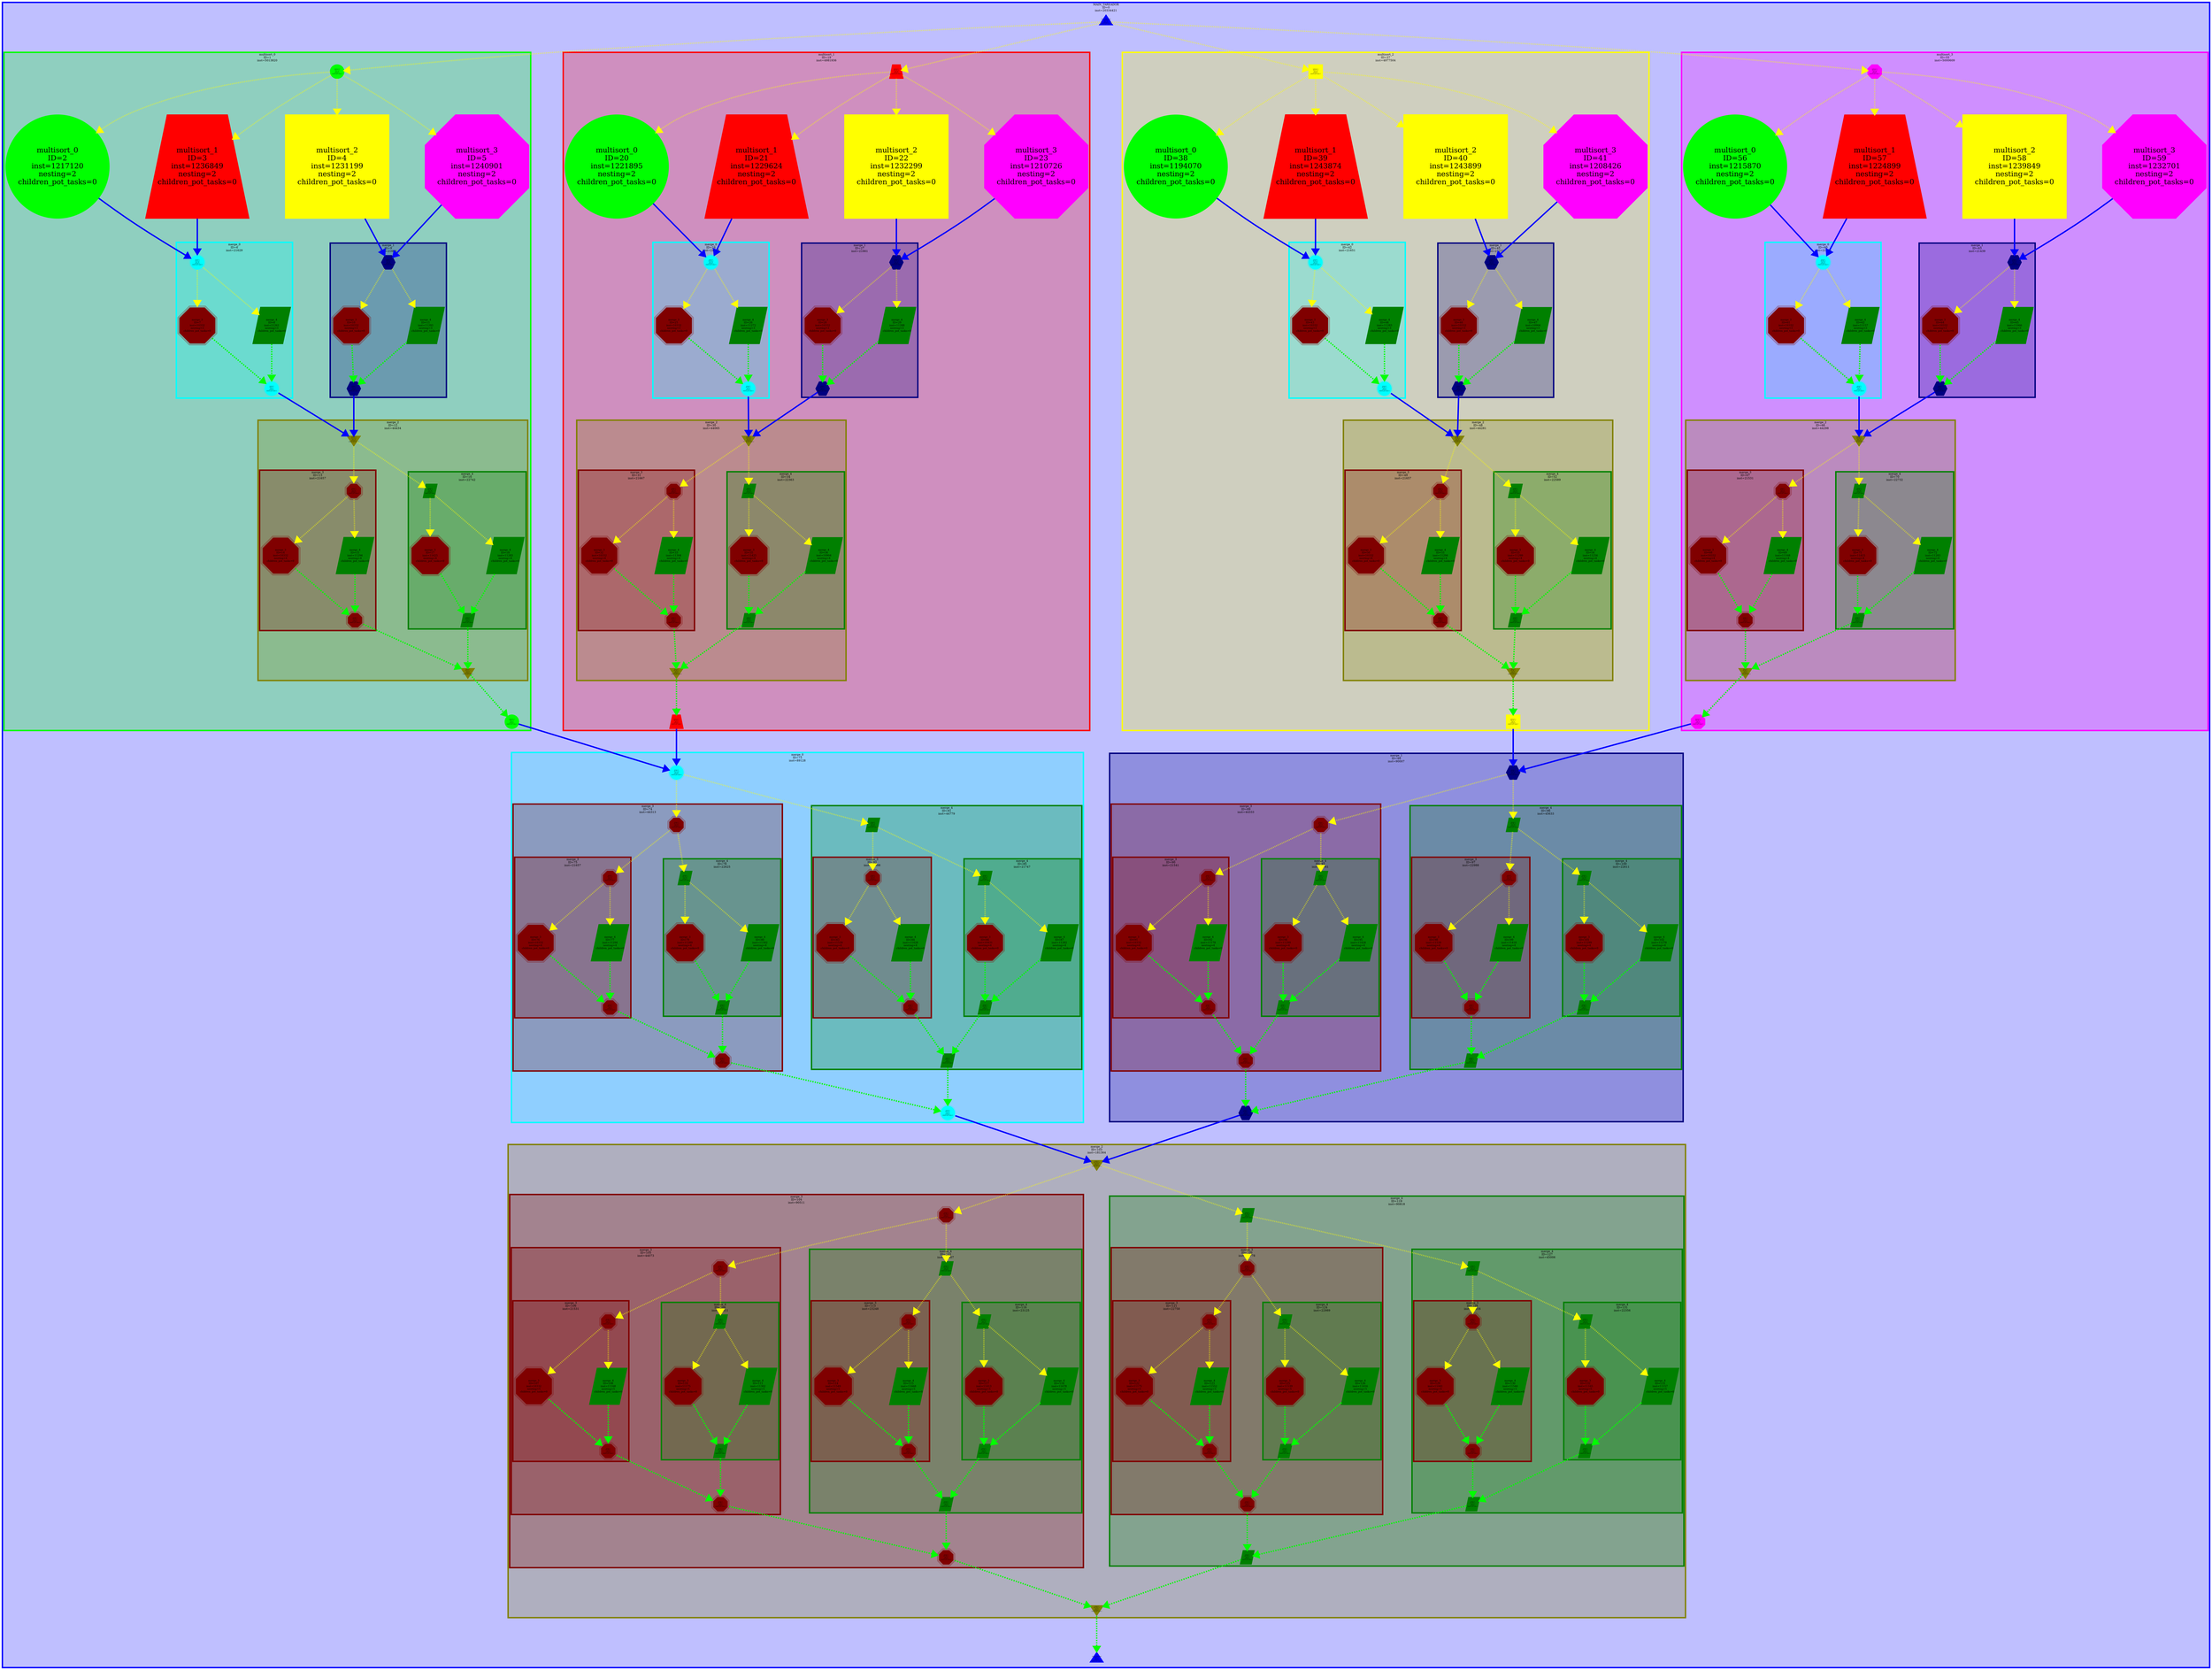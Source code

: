 digraph G {
ranksep=2.5; nodesep=2.5 penwidth=7
subgraph cluster0 {
label="MAIN_TAREADOR\nID=0\ninst=20334421"
color="#0000FF"; style=filled; fillcolor="#0000FF40"
	 task_0__0 [fontsize=5, height=1,width=1, fixedsize=true,shape=triangle,color="#0000FF",label="MAIN_TAREADOR\nID=0__0\ninst=53\nnesting=0\nchildren_pot_tasks=7",style=filled]
	 task_0__1 [fontsize=5, height=1,width=1, fixedsize=true,shape=triangle,color="#0000FF",label="MAIN_TAREADOR\nID=0__1\ninst=0\nnesting=0\nchildren_pot_tasks=7",style=filled]
subgraph cluster1 {
label="multisort_0\nID=1\ninst=5013820"
color="#00FF00"; style=filled; fillcolor="#00FF0040"
	 task_1__0 [fontsize=5, height=1,width=1, fixedsize=true,shape=ellipse,color="#00FF00",label="multisort_0\nID=1__0\ninst=22\nnesting=1\nchildren_pot_tasks=7",style=filled]
	 task_1__1 [fontsize=5, height=1,width=1, fixedsize=true,shape=ellipse,color="#00FF00",label="multisort_0\nID=1__1\ninst=0\nnesting=1\nchildren_pot_tasks=7",style=filled]
	 task_2 [fontsize=36.39140129266893, height=7.278280258533787,width=7.278280258533787, fixedsize=true,shape=ellipse,color="#00FF00",label="multisort_0\nID=2\ninst=1217120\nnesting=2\nchildren_pot_tasks=0",style=filled]
	 task_3 [fontsize=36.47179931351577, height=7.294359862703153,width=7.294359862703153, fixedsize=true,shape=trapezium,color="#FF0000",label="multisort_1\nID=3\ninst=1236849\nnesting=2\nchildren_pot_tasks=0",style=filled]
	 task_4 [fontsize=36.44890668796706, height=7.2897813375934115,width=7.2897813375934115, fixedsize=true,shape=box,color="#FFFF00",label="multisort_2\nID=4\ninst=1231199\nnesting=2\nchildren_pot_tasks=0",style=filled]
	 task_5 [fontsize=36.48815287465877, height=7.2976305749317545,width=7.2976305749317545, fixedsize=true,shape=octagon,color="#FF00FF",label="multisort_3\nID=5\ninst=1240901\nnesting=2\nchildren_pot_tasks=0",style=filled]
subgraph cluster6 {
label="merge_0\nID=6\ninst=21629"
color="#00FFFF"; style=filled; fillcolor="#00FFFF40"
	 task_6__0 [fontsize=5, height=1,width=1, fixedsize=true,shape=doublecircle,color="#00FFFF",label="merge_0\nID=6__0\ninst=36\nnesting=2\nchildren_pot_tasks=2",style=filled]
	 task_6__1 [fontsize=5, height=1,width=1, fixedsize=true,shape=doublecircle,color="#00FFFF",label="merge_0\nID=6__1\ninst=0\nnesting=2\nchildren_pot_tasks=2",style=filled]
	 task_7 [fontsize=12.54641721259195, height=2.50928344251839,width=2.50928344251839, fixedsize=true,shape=tripleoctagon,color="#800000",label="merge_3\nID=7\ninst=10332\nnesting=3\nchildren_pot_tasks=0",style=filled]
	 task_8 [fontsize=12.976914979998423, height=2.5953829959996844,width=2.5953829959996844, fixedsize=true,shape=parallelogram,color="#008000",label="merge_4\nID=8\ninst=11261\nnesting=3\nchildren_pot_tasks=0",style=filled]
}
subgraph cluster9 {
label="merge_1\nID=9\ninst=21666"
color="#000080"; style=filled; fillcolor="#00008040"
	 task_9__0 [fontsize=5, height=1,width=1, fixedsize=true,shape=hexagon,color="#000080",label="merge_1\nID=9__0\ninst=41\nnesting=2\nchildren_pot_tasks=2",style=filled]
	 task_9__1 [fontsize=5, height=1,width=1, fixedsize=true,shape=hexagon,color="#000080",label="merge_1\nID=9__1\ninst=0\nnesting=2\nchildren_pot_tasks=2",style=filled]
	 task_10 [fontsize=12.54641721259195, height=2.50928344251839,width=2.50928344251839, fixedsize=true,shape=tripleoctagon,color="#800000",label="merge_3\nID=10\ninst=10332\nnesting=3\nchildren_pot_tasks=0",style=filled]
	 task_11 [fontsize=12.991103160131647, height=2.5982206320263295,width=2.5982206320263295, fixedsize=true,shape=parallelogram,color="#008000",label="merge_4\nID=11\ninst=11293\nnesting=3\nchildren_pot_tasks=0",style=filled]
}
subgraph cluster12 {
label="merge_2\nID=12\ninst=44434"
color="#808000"; style=filled; fillcolor="#80800040"
	 task_12__0 [fontsize=5, height=1,width=1, fixedsize=true,shape=invtriangle,color="#808000",label="merge_2\nID=12__0\ninst=35\nnesting=2\nchildren_pot_tasks=2",style=filled]
	 task_12__1 [fontsize=5, height=1,width=1, fixedsize=true,shape=invtriangle,color="#808000",label="merge_2\nID=12__1\ninst=0\nnesting=2\nchildren_pot_tasks=2",style=filled]
subgraph cluster13 {
label="merge_3\nID=13\ninst=21657"
color="#800000"; style=filled; fillcolor="#80000040"
	 task_13__0 [fontsize=5, height=1,width=1, fixedsize=true,shape=tripleoctagon,color="#800000",label="merge_3\nID=13__0\ninst=31\nnesting=3\nchildren_pot_tasks=2",style=filled]
	 task_13__1 [fontsize=5, height=1,width=1, fixedsize=true,shape=tripleoctagon,color="#800000",label="merge_3\nID=13__1\ninst=0\nnesting=3\nchildren_pot_tasks=2",style=filled]
	 task_14 [fontsize=12.54641721259195, height=2.50928344251839,width=2.50928344251839, fixedsize=true,shape=tripleoctagon,color="#800000",label="merge_3\nID=14\ninst=10332\nnesting=4\nchildren_pot_tasks=0",style=filled]
	 task_15 [fontsize=12.991545892677205, height=2.598309178535441,width=2.598309178535441, fixedsize=true,shape=parallelogram,color="#008000",label="merge_4\nID=15\ninst=11294\nnesting=4\nchildren_pot_tasks=0",style=filled]
}
subgraph cluster16 {
label="merge_4\nID=16\ninst=22742"
color="#008000"; style=filled; fillcolor="#00800040"
	 task_16__0 [fontsize=5, height=1,width=1, fixedsize=true,shape=parallelogram,color="#008000",label="merge_4\nID=16__0\ninst=34\nnesting=3\nchildren_pot_tasks=2",style=filled]
	 task_16__1 [fontsize=5, height=1,width=1, fixedsize=true,shape=parallelogram,color="#008000",label="merge_4\nID=16__1\ninst=0\nnesting=3\nchildren_pot_tasks=2",style=filled]
	 task_17 [fontsize=13.049207520325321, height=2.609841504065064,width=2.609841504065064, fixedsize=true,shape=tripleoctagon,color="#800000",label="merge_3\nID=17\ninst=11425\nnesting=4\nchildren_pot_tasks=0",style=filled]
	 task_18 [fontsize=12.986673677205525, height=2.597334735441105,width=2.597334735441105, fixedsize=true,shape=parallelogram,color="#008000",label="merge_4\nID=18\ninst=11283\nnesting=4\nchildren_pot_tasks=0",style=filled]
}
}
}
subgraph cluster19 {
label="multisort_1\nID=19\ninst=4981936"
color="#FF0000"; style=filled; fillcolor="#FF000040"
	 task_19__0 [fontsize=5, height=1,width=1, fixedsize=true,shape=trapezium,color="#FF0000",label="multisort_1\nID=19__0\ninst=26\nnesting=1\nchildren_pot_tasks=7",style=filled]
	 task_19__1 [fontsize=5, height=1,width=1, fixedsize=true,shape=trapezium,color="#FF0000",label="multisort_1\nID=19__1\ninst=0\nnesting=1\nchildren_pot_tasks=7",style=filled]
	 task_20 [fontsize=36.410978893055066, height=7.282195778611013,width=7.282195778611013, fixedsize=true,shape=ellipse,color="#00FF00",label="multisort_0\nID=20\ninst=1221895\nnesting=2\nchildren_pot_tasks=0",style=filled]
	 task_21 [fontsize=36.442506389306565, height=7.288501277861314,width=7.288501277861314, fixedsize=true,shape=trapezium,color="#FF0000",label="multisort_1\nID=21\ninst=1229624\nnesting=2\nchildren_pot_tasks=0",style=filled]
	 task_22 [fontsize=36.45337188368918, height=7.290674376737836,width=7.290674376737836, fixedsize=true,shape=box,color="#FFFF00",label="multisort_2\nID=22\ninst=1232299\nnesting=2\nchildren_pot_tasks=0",style=filled]
	 task_23 [fontsize=36.36506512973775, height=7.2730130259475505,width=7.2730130259475505, fixedsize=true,shape=octagon,color="#FF00FF",label="multisort_3\nID=23\ninst=1210726\nnesting=2\nchildren_pot_tasks=0",style=filled]
subgraph cluster24 {
label="merge_0\nID=24\ninst=21640"
color="#00FFFF"; style=filled; fillcolor="#00FFFF40"
	 task_24__0 [fontsize=5, height=1,width=1, fixedsize=true,shape=doublecircle,color="#00FFFF",label="merge_0\nID=24__0\ninst=36\nnesting=2\nchildren_pot_tasks=2",style=filled]
	 task_24__1 [fontsize=5, height=1,width=1, fixedsize=true,shape=doublecircle,color="#00FFFF",label="merge_0\nID=24__1\ninst=0\nnesting=2\nchildren_pot_tasks=2",style=filled]
	 task_25 [fontsize=12.54641721259195, height=2.50928344251839,width=2.50928344251839, fixedsize=true,shape=tripleoctagon,color="#800000",label="merge_3\nID=25\ninst=10332\nnesting=3\nchildren_pot_tasks=0",style=filled]
	 task_26 [fontsize=12.981796709405875, height=2.596359341881175,width=2.596359341881175, fixedsize=true,shape=parallelogram,color="#008000",label="merge_4\nID=26\ninst=11272\nnesting=3\nchildren_pot_tasks=0",style=filled]
}
subgraph cluster27 {
label="merge_1\nID=27\ninst=21661"
color="#000080"; style=filled; fillcolor="#00008040"
	 task_27__0 [fontsize=5, height=1,width=1, fixedsize=true,shape=hexagon,color="#000080",label="merge_1\nID=27__0\ninst=41\nnesting=2\nchildren_pot_tasks=2",style=filled]
	 task_27__1 [fontsize=5, height=1,width=1, fixedsize=true,shape=hexagon,color="#000080",label="merge_1\nID=27__1\ninst=0\nnesting=2\nchildren_pot_tasks=2",style=filled]
	 task_28 [fontsize=12.54641721259195, height=2.50928344251839,width=2.50928344251839, fixedsize=true,shape=tripleoctagon,color="#800000",label="merge_3\nID=28\ninst=10332\nnesting=3\nchildren_pot_tasks=0",style=filled]
	 task_29 [fontsize=12.988888909176543, height=2.5977777818353087,width=2.5977777818353087, fixedsize=true,shape=parallelogram,color="#008000",label="merge_4\nID=29\ninst=11288\nnesting=3\nchildren_pot_tasks=0",style=filled]
}
subgraph cluster30 {
label="merge_2\nID=30\ninst=44065"
color="#808000"; style=filled; fillcolor="#80800040"
	 task_30__0 [fontsize=5, height=1,width=1, fixedsize=true,shape=invtriangle,color="#808000",label="merge_2\nID=30__0\ninst=35\nnesting=2\nchildren_pot_tasks=2",style=filled]
	 task_30__1 [fontsize=5, height=1,width=1, fixedsize=true,shape=invtriangle,color="#808000",label="merge_2\nID=30__1\ninst=0\nnesting=2\nchildren_pot_tasks=2",style=filled]
subgraph cluster31 {
label="merge_3\nID=31\ninst=21667"
color="#800000"; style=filled; fillcolor="#80000040"
	 task_31__0 [fontsize=5, height=1,width=1, fixedsize=true,shape=tripleoctagon,color="#800000",label="merge_3\nID=31__0\ninst=31\nnesting=3\nchildren_pot_tasks=2",style=filled]
	 task_31__1 [fontsize=5, height=1,width=1, fixedsize=true,shape=tripleoctagon,color="#800000",label="merge_3\nID=31__1\ninst=0\nnesting=3\nchildren_pot_tasks=2",style=filled]
	 task_32 [fontsize=12.54641721259195, height=2.50928344251839,width=2.50928344251839, fixedsize=true,shape=tripleoctagon,color="#800000",label="merge_3\nID=32\ninst=10332\nnesting=4\nchildren_pot_tasks=0",style=filled]
	 task_33 [fontsize=12.995971063335112, height=2.5991942126670224,width=2.5991942126670224, fixedsize=true,shape=parallelogram,color="#008000",label="merge_4\nID=33\ninst=11304\nnesting=4\nchildren_pot_tasks=0",style=filled]
}
subgraph cluster34 {
label="merge_4\nID=34\ninst=22363"
color="#008000"; style=filled; fillcolor="#00800040"
	 task_34__0 [fontsize=5, height=1,width=1, fixedsize=true,shape=parallelogram,color="#008000",label="merge_4\nID=34__0\ninst=34\nnesting=3\nchildren_pot_tasks=2",style=filled]
	 task_34__1 [fontsize=5, height=1,width=1, fixedsize=true,shape=parallelogram,color="#008000",label="merge_4\nID=34__1\ninst=0\nnesting=3\nchildren_pot_tasks=2",style=filled]
	 task_35 [fontsize=13.049207520325321, height=2.609841504065064,width=2.609841504065064, fixedsize=true,shape=tripleoctagon,color="#800000",label="merge_3\nID=35\ninst=11425\nnesting=4\nchildren_pot_tasks=0",style=filled]
	 task_36 [fontsize=12.815836308395136, height=2.5631672616790273,width=2.5631672616790273, fixedsize=true,shape=parallelogram,color="#008000",label="merge_4\nID=36\ninst=10904\nnesting=4\nchildren_pot_tasks=0",style=filled]
}
}
}
subgraph cluster37 {
label="multisort_2\nID=37\ninst=4977504"
color="#FFFF00"; style=filled; fillcolor="#FFFF0040"
	 task_37__0 [fontsize=5, height=1,width=1, fixedsize=true,shape=box,color="#FFFF00",label="multisort_2\nID=37__0\ninst=26\nnesting=1\nchildren_pot_tasks=7",style=filled]
	 task_37__1 [fontsize=5, height=1,width=1, fixedsize=true,shape=box,color="#FFFF00",label="multisort_2\nID=37__1\ninst=0\nnesting=1\nchildren_pot_tasks=7",style=filled]
	 task_38 [fontsize=36.2958024299227, height=7.259160485984541,width=7.259160485984541, fixedsize=true,shape=ellipse,color="#00FF00",label="multisort_0\nID=38\ninst=1194070\nnesting=2\nchildren_pot_tasks=0",style=filled]
	 task_39 [fontsize=36.50011774640248, height=7.300023549280496,width=7.300023549280496, fixedsize=true,shape=trapezium,color="#FF0000",label="multisort_1\nID=39\ninst=1243874\nnesting=2\nchildren_pot_tasks=0",style=filled]
	 task_40 [fontsize=36.50021823788623, height=7.3000436475772466,width=7.3000436475772466, fixedsize=true,shape=box,color="#FFFF00",label="multisort_2\nID=40\ninst=1243899\nnesting=2\nchildren_pot_tasks=0",style=filled]
	 task_41 [fontsize=36.35555766310066, height=7.271111532620132,width=7.271111532620132, fixedsize=true,shape=octagon,color="#FF00FF",label="multisort_3\nID=41\ninst=1208426\nnesting=2\nchildren_pot_tasks=0",style=filled]
subgraph cluster42 {
label="merge_0\nID=42\ninst=21651"
color="#00FFFF"; style=filled; fillcolor="#00FFFF40"
	 task_42__0 [fontsize=5, height=1,width=1, fixedsize=true,shape=doublecircle,color="#00FFFF",label="merge_0\nID=42__0\ninst=36\nnesting=2\nchildren_pot_tasks=2",style=filled]
	 task_42__1 [fontsize=5, height=1,width=1, fixedsize=true,shape=doublecircle,color="#00FFFF",label="merge_0\nID=42__1\ninst=0\nnesting=2\nchildren_pot_tasks=2",style=filled]
	 task_43 [fontsize=12.54641721259195, height=2.50928344251839,width=2.50928344251839, fixedsize=true,shape=tripleoctagon,color="#800000",label="merge_3\nID=43\ninst=10332\nnesting=3\nchildren_pot_tasks=0",style=filled]
	 task_44 [fontsize=12.986673677205525, height=2.597334735441105,width=2.597334735441105, fixedsize=true,shape=parallelogram,color="#008000",label="merge_4\nID=44\ninst=11283\nnesting=3\nchildren_pot_tasks=0",style=filled]
}
subgraph cluster45 {
label="merge_1\nID=45\ninst=21277"
color="#000080"; style=filled; fillcolor="#00008040"
	 task_45__0 [fontsize=5, height=1,width=1, fixedsize=true,shape=hexagon,color="#000080",label="merge_1\nID=45__0\ninst=41\nnesting=2\nchildren_pot_tasks=2",style=filled]
	 task_45__1 [fontsize=5, height=1,width=1, fixedsize=true,shape=hexagon,color="#000080",label="merge_1\nID=45__1\ninst=0\nnesting=2\nchildren_pot_tasks=2",style=filled]
	 task_46 [fontsize=12.54641721259195, height=2.50928344251839,width=2.50928344251839, fixedsize=true,shape=tripleoctagon,color="#800000",label="merge_3\nID=46\ninst=10332\nnesting=3\nchildren_pot_tasks=0",style=filled]
	 task_47 [fontsize=12.815836308395136, height=2.5631672616790273,width=2.5631672616790273, fixedsize=true,shape=parallelogram,color="#008000",label="merge_4\nID=47\ninst=10904\nnesting=3\nchildren_pot_tasks=0",style=filled]
}
subgraph cluster48 {
label="merge_2\nID=48\ninst=44281"
color="#808000"; style=filled; fillcolor="#80800040"
	 task_48__0 [fontsize=5, height=1,width=1, fixedsize=true,shape=invtriangle,color="#808000",label="merge_2\nID=48__0\ninst=35\nnesting=2\nchildren_pot_tasks=2",style=filled]
	 task_48__1 [fontsize=5, height=1,width=1, fixedsize=true,shape=invtriangle,color="#808000",label="merge_2\nID=48__1\ninst=0\nnesting=2\nchildren_pot_tasks=2",style=filled]
subgraph cluster49 {
label="merge_3\nID=49\ninst=21657"
color="#800000"; style=filled; fillcolor="#80000040"
	 task_49__0 [fontsize=5, height=1,width=1, fixedsize=true,shape=tripleoctagon,color="#800000",label="merge_3\nID=49__0\ninst=31\nnesting=3\nchildren_pot_tasks=2",style=filled]
	 task_49__1 [fontsize=5, height=1,width=1, fixedsize=true,shape=tripleoctagon,color="#800000",label="merge_3\nID=49__1\ninst=0\nnesting=3\nchildren_pot_tasks=2",style=filled]
	 task_50 [fontsize=12.54641721259195, height=2.50928344251839,width=2.50928344251839, fixedsize=true,shape=tripleoctagon,color="#800000",label="merge_3\nID=50\ninst=10332\nnesting=4\nchildren_pot_tasks=0",style=filled]
	 task_51 [fontsize=12.991545892677205, height=2.598309178535441,width=2.598309178535441, fixedsize=true,shape=parallelogram,color="#008000",label="merge_4\nID=51\ninst=11294\nnesting=4\nchildren_pot_tasks=0",style=filled]
}
subgraph cluster52 {
label="merge_4\nID=52\ninst=22589"
color="#008000"; style=filled; fillcolor="#00800040"
	 task_52__0 [fontsize=5, height=1,width=1, fixedsize=true,shape=parallelogram,color="#008000",label="merge_4\nID=52__0\ninst=34\nnesting=3\nchildren_pot_tasks=2",style=filled]
	 task_52__1 [fontsize=5, height=1,width=1, fixedsize=true,shape=parallelogram,color="#008000",label="merge_4\nID=52__1\ninst=0\nnesting=3\nchildren_pot_tasks=2",style=filled]
	 task_53 [fontsize=12.993758967559526, height=2.598751793511905,width=2.598751793511905, fixedsize=true,shape=tripleoctagon,color="#800000",label="merge_3\nID=53\ninst=11299\nnesting=4\nchildren_pot_tasks=0",style=filled]
	 task_54 [fontsize=12.97469443548442, height=2.594938887096884,width=2.594938887096884, fixedsize=true,shape=parallelogram,color="#008000",label="merge_4\nID=54\ninst=11256\nnesting=4\nchildren_pot_tasks=0",style=filled]
}
}
}
subgraph cluster55 {
label="multisort_3\nID=55\ninst=5000609"
color="#FF00FF"; style=filled; fillcolor="#FF00FF40"
	 task_55__0 [fontsize=5, height=1,width=1, fixedsize=true,shape=octagon,color="#FF00FF",label="multisort_3\nID=55__0\ninst=28\nnesting=1\nchildren_pot_tasks=7",style=filled]
	 task_55__1 [fontsize=5, height=1,width=1, fixedsize=true,shape=octagon,color="#FF00FF",label="multisort_3\nID=55__1\ninst=0\nnesting=1\nchildren_pot_tasks=7",style=filled]
	 task_56 [fontsize=36.38626358100558, height=7.277252716201115,width=7.277252716201115, fixedsize=true,shape=ellipse,color="#00FF00",label="multisort_0\nID=56\ninst=1215870\nnesting=2\nchildren_pot_tasks=0",style=filled]
	 task_57 [fontsize=36.42325618942464, height=7.284651237884928,width=7.284651237884928, fixedsize=true,shape=trapezium,color="#FF0000",label="multisort_1\nID=57\ninst=1224899\nnesting=2\nchildren_pot_tasks=0",style=filled]
	 task_58 [fontsize=36.48391222137625, height=7.296782444275251,width=7.296782444275251, fixedsize=true,shape=box,color="#FFFF00",label="multisort_2\nID=58\ninst=1239849\nnesting=2\nchildren_pot_tasks=0",style=filled]
	 task_59 [fontsize=36.45500271534664, height=7.291000543069328,width=7.291000543069328, fixedsize=true,shape=octagon,color="#FF00FF",label="multisort_3\nID=59\ninst=1232701\nnesting=2\nchildren_pot_tasks=0",style=filled]
subgraph cluster60 {
label="merge_0\nID=60\ninst=21525"
color="#00FFFF"; style=filled; fillcolor="#00FFFF40"
	 task_60__0 [fontsize=5, height=1,width=1, fixedsize=true,shape=doublecircle,color="#00FFFF",label="merge_0\nID=60__0\ninst=36\nnesting=2\nchildren_pot_tasks=2",style=filled]
	 task_60__1 [fontsize=5, height=1,width=1, fixedsize=true,shape=doublecircle,color="#00FFFF",label="merge_0\nID=60__1\ninst=0\nnesting=2\nchildren_pot_tasks=2",style=filled]
	 task_61 [fontsize=12.54641721259195, height=2.50928344251839,width=2.50928344251839, fixedsize=true,shape=tripleoctagon,color="#800000",label="merge_3\nID=61\ninst=10332\nnesting=3\nchildren_pot_tasks=0",style=filled]
	 task_62 [fontsize=12.930523354479194, height=2.5861046708958386,width=2.5861046708958386, fixedsize=true,shape=parallelogram,color="#008000",label="merge_4\nID=62\ninst=11157\nnesting=3\nchildren_pot_tasks=0",style=filled]
}
subgraph cluster63 {
label="merge_1\nID=63\ninst=21439"
color="#000080"; style=filled; fillcolor="#00008040"
	 task_63__0 [fontsize=5, height=1,width=1, fixedsize=true,shape=hexagon,color="#000080",label="merge_1\nID=63__0\ninst=41\nnesting=2\nchildren_pot_tasks=2",style=filled]
	 task_63__1 [fontsize=5, height=1,width=1, fixedsize=true,shape=hexagon,color="#000080",label="merge_1\nID=63__1\ninst=0\nnesting=2\nchildren_pot_tasks=2",style=filled]
	 task_64 [fontsize=12.54641721259195, height=2.50928344251839,width=2.50928344251839, fixedsize=true,shape=tripleoctagon,color="#800000",label="merge_3\nID=64\ninst=10332\nnesting=3\nchildren_pot_tasks=0",style=filled]
	 task_65 [fontsize=12.88957455880357, height=2.577914911760714,width=2.577914911760714, fixedsize=true,shape=parallelogram,color="#008000",label="merge_4\nID=65\ninst=11066\nnesting=3\nchildren_pot_tasks=0",style=filled]
}
subgraph cluster66 {
label="merge_2\nID=66\ninst=44298"
color="#808000"; style=filled; fillcolor="#80800040"
	 task_66__0 [fontsize=5, height=1,width=1, fixedsize=true,shape=invtriangle,color="#808000",label="merge_2\nID=66__0\ninst=35\nnesting=2\nchildren_pot_tasks=2",style=filled]
	 task_66__1 [fontsize=5, height=1,width=1, fixedsize=true,shape=invtriangle,color="#808000",label="merge_2\nID=66__1\ninst=0\nnesting=2\nchildren_pot_tasks=2",style=filled]
subgraph cluster67 {
label="merge_3\nID=67\ninst=21531"
color="#800000"; style=filled; fillcolor="#80000040"
	 task_67__0 [fontsize=5, height=1,width=1, fixedsize=true,shape=tripleoctagon,color="#800000",label="merge_3\nID=67__0\ninst=31\nnesting=3\nchildren_pot_tasks=2",style=filled]
	 task_67__1 [fontsize=5, height=1,width=1, fixedsize=true,shape=tripleoctagon,color="#800000",label="merge_3\nID=67__1\ninst=0\nnesting=3\nchildren_pot_tasks=2",style=filled]
	 task_68 [fontsize=12.54641721259195, height=2.50928344251839,width=2.50928344251839, fixedsize=true,shape=tripleoctagon,color="#800000",label="merge_3\nID=68\ninst=10332\nnesting=4\nchildren_pot_tasks=0",style=filled]
	 task_69 [fontsize=12.935450566524063, height=2.5870901133048125,width=2.5870901133048125, fixedsize=true,shape=parallelogram,color="#008000",label="merge_4\nID=69\ninst=11168\nnesting=4\nchildren_pot_tasks=0",style=filled]
}
subgraph cluster70 {
label="merge_4\nID=70\ninst=22732"
color="#008000"; style=filled; fillcolor="#00800040"
	 task_70__0 [fontsize=5, height=1,width=1, fixedsize=true,shape=parallelogram,color="#008000",label="merge_4\nID=70__0\ninst=34\nnesting=3\nchildren_pot_tasks=2",style=filled]
	 task_70__1 [fontsize=5, height=1,width=1, fixedsize=true,shape=parallelogram,color="#008000",label="merge_4\nID=70__1\ninst=0\nnesting=3\nchildren_pot_tasks=2",style=filled]
	 task_71 [fontsize=13.044829236332774, height=2.6089658472665547,width=2.6089658472665547, fixedsize=true,shape=tripleoctagon,color="#800000",label="merge_3\nID=71\ninst=11415\nnesting=4\nchildren_pot_tasks=0",style=filled]
	 task_72 [fontsize=12.986673677205525, height=2.597334735441105,width=2.597334735441105, fixedsize=true,shape=parallelogram,color="#008000",label="merge_4\nID=72\ninst=11283\nnesting=4\nchildren_pot_tasks=0",style=filled]
}
}
}
subgraph cluster73 {
label="merge_0\nID=73\ninst=89128"
color="#00FFFF"; style=filled; fillcolor="#00FFFF40"
	 task_73__0 [fontsize=5, height=1,width=1, fixedsize=true,shape=doublecircle,color="#00FFFF",label="merge_0\nID=73__0\ninst=36\nnesting=1\nchildren_pot_tasks=2",style=filled]
	 task_73__1 [fontsize=5, height=1,width=1, fixedsize=true,shape=doublecircle,color="#00FFFF",label="merge_0\nID=73__1\ninst=0\nnesting=1\nchildren_pot_tasks=2",style=filled]
subgraph cluster74 {
label="merge_3\nID=74\ninst=44313"
color="#800000"; style=filled; fillcolor="#80000040"
	 task_74__0 [fontsize=5, height=1,width=1, fixedsize=true,shape=tripleoctagon,color="#800000",label="merge_3\nID=74__0\ninst=31\nnesting=2\nchildren_pot_tasks=2",style=filled]
	 task_74__1 [fontsize=5, height=1,width=1, fixedsize=true,shape=tripleoctagon,color="#800000",label="merge_3\nID=74__1\ninst=0\nnesting=2\nchildren_pot_tasks=2",style=filled]
subgraph cluster75 {
label="merge_3\nID=75\ninst=21657"
color="#800000"; style=filled; fillcolor="#80000040"
	 task_75__0 [fontsize=5, height=1,width=1, fixedsize=true,shape=tripleoctagon,color="#800000",label="merge_3\nID=75__0\ninst=31\nnesting=3\nchildren_pot_tasks=2",style=filled]
	 task_75__1 [fontsize=5, height=1,width=1, fixedsize=true,shape=tripleoctagon,color="#800000",label="merge_3\nID=75__1\ninst=0\nnesting=3\nchildren_pot_tasks=2",style=filled]
	 task_76 [fontsize=12.54641721259195, height=2.50928344251839,width=2.50928344251839, fixedsize=true,shape=tripleoctagon,color="#800000",label="merge_3\nID=76\ninst=10332\nnesting=4\nchildren_pot_tasks=0",style=filled]
	 task_77 [fontsize=12.991545892677205, height=2.598309178535441,width=2.598309178535441, fixedsize=true,shape=parallelogram,color="#008000",label="merge_4\nID=77\ninst=11294\nnesting=4\nchildren_pot_tasks=0",style=filled]
}
subgraph cluster78 {
label="merge_4\nID=78\ninst=22625"
color="#008000"; style=filled; fillcolor="#00800040"
	 task_78__0 [fontsize=5, height=1,width=1, fixedsize=true,shape=parallelogram,color="#008000",label="merge_4\nID=78__0\ninst=34\nnesting=3\nchildren_pot_tasks=2",style=filled]
	 task_78__1 [fontsize=5, height=1,width=1, fixedsize=true,shape=parallelogram,color="#008000",label="merge_4\nID=78__1\ninst=0\nnesting=3\nchildren_pot_tasks=2",style=filled]
	 task_79 [fontsize=12.98933183782103, height=2.597866367564206,width=2.597866367564206, fixedsize=true,shape=tripleoctagon,color="#800000",label="merge_3\nID=79\ninst=11289\nnesting=4\nchildren_pot_tasks=0",style=filled]
	 task_80 [fontsize=12.995086342462239, height=2.5990172684924477,width=2.5990172684924477, fixedsize=true,shape=parallelogram,color="#008000",label="merge_4\nID=80\ninst=11302\nnesting=4\nchildren_pot_tasks=0",style=filled]
}
}
subgraph cluster81 {
label="merge_4\nID=81\ninst=44779"
color="#008000"; style=filled; fillcolor="#00800040"
	 task_81__0 [fontsize=5, height=1,width=1, fixedsize=true,shape=parallelogram,color="#008000",label="merge_4\nID=81__0\ninst=34\nnesting=2\nchildren_pot_tasks=2",style=filled]
	 task_81__1 [fontsize=5, height=1,width=1, fixedsize=true,shape=parallelogram,color="#008000",label="merge_4\nID=81__1\ninst=0\nnesting=2\nchildren_pot_tasks=2",style=filled]
subgraph cluster82 {
label="merge_3\nID=82\ninst=22998"
color="#800000"; style=filled; fillcolor="#80000040"
	 task_82__0 [fontsize=5, height=1,width=1, fixedsize=true,shape=tripleoctagon,color="#800000",label="merge_3\nID=82__0\ninst=31\nnesting=3\nchildren_pot_tasks=2",style=filled]
	 task_82__1 [fontsize=5, height=1,width=1, fixedsize=true,shape=tripleoctagon,color="#800000",label="merge_3\nID=82__1\ninst=0\nnesting=3\nchildren_pot_tasks=2",style=filled]
	 task_83 [fontsize=13.098850847486634, height=2.6197701694973268,width=2.6197701694973268, fixedsize=true,shape=tripleoctagon,color="#800000",label="merge_3\nID=83\ninst=11539\nnesting=4\nchildren_pot_tasks=0",style=filled]
	 task_84 [fontsize=13.050520258266614, height=2.6101040516533227,width=2.6101040516533227, fixedsize=true,shape=parallelogram,color="#008000",label="merge_4\nID=84\ninst=11428\nnesting=4\nchildren_pot_tasks=0",style=filled]
}
subgraph cluster85 {
label="merge_4\nID=85\ninst=21747"
color="#008000"; style=filled; fillcolor="#00800040"
	 task_85__0 [fontsize=5, height=1,width=1, fixedsize=true,shape=parallelogram,color="#008000",label="merge_4\nID=85__0\ninst=34\nnesting=3\nchildren_pot_tasks=2",style=filled]
	 task_85__1 [fontsize=5, height=1,width=1, fixedsize=true,shape=parallelogram,color="#008000",label="merge_4\nID=85__1\ninst=0\nnesting=3\nchildren_pot_tasks=2",style=filled]
	 task_86 [fontsize=12.59409854489315, height=2.51881970897863,width=2.51881970897863, fixedsize=true,shape=tripleoctagon,color="#800000",label="merge_3\nID=86\ninst=10431\nnesting=4\nchildren_pot_tasks=0",style=filled]
	 task_87 [fontsize=12.986230513012902, height=2.5972461026025804,width=2.5972461026025804, fixedsize=true,shape=parallelogram,color="#008000",label="merge_4\nID=87\ninst=11282\nnesting=4\nchildren_pot_tasks=0",style=filled]
}
}
}
subgraph cluster88 {
label="merge_1\nID=88\ninst=90007"
color="#000080"; style=filled; fillcolor="#00008040"
	 task_88__0 [fontsize=5, height=1,width=1, fixedsize=true,shape=hexagon,color="#000080",label="merge_1\nID=88__0\ninst=41\nnesting=1\nchildren_pot_tasks=2",style=filled]
	 task_88__1 [fontsize=5, height=1,width=1, fixedsize=true,shape=hexagon,color="#000080",label="merge_1\nID=88__1\ninst=0\nnesting=1\nchildren_pot_tasks=2",style=filled]
subgraph cluster89 {
label="merge_3\nID=89\ninst=44333"
color="#800000"; style=filled; fillcolor="#80000040"
	 task_89__0 [fontsize=5, height=1,width=1, fixedsize=true,shape=tripleoctagon,color="#800000",label="merge_3\nID=89__0\ninst=31\nnesting=2\nchildren_pot_tasks=2",style=filled]
	 task_89__1 [fontsize=5, height=1,width=1, fixedsize=true,shape=tripleoctagon,color="#800000",label="merge_3\nID=89__1\ninst=0\nnesting=2\nchildren_pot_tasks=2",style=filled]
subgraph cluster90 {
label="merge_3\nID=90\ninst=21541"
color="#800000"; style=filled; fillcolor="#80000040"
	 task_90__0 [fontsize=5, height=1,width=1, fixedsize=true,shape=tripleoctagon,color="#800000",label="merge_3\nID=90__0\ninst=31\nnesting=3\nchildren_pot_tasks=2",style=filled]
	 task_90__1 [fontsize=5, height=1,width=1, fixedsize=true,shape=tripleoctagon,color="#800000",label="merge_3\nID=90__1\ninst=0\nnesting=3\nchildren_pot_tasks=2",style=filled]
	 task_91 [fontsize=12.54641721259195, height=2.50928344251839,width=2.50928344251839, fixedsize=true,shape=tripleoctagon,color="#800000",label="merge_3\nID=91\ninst=10332\nnesting=4\nchildren_pot_tasks=0",style=filled]
	 task_92 [fontsize=12.939925640661512, height=2.5879851281323023,width=2.5879851281323023, fixedsize=true,shape=parallelogram,color="#008000",label="merge_4\nID=92\ninst=11178\nnesting=4\nchildren_pot_tasks=0",style=filled]
}
subgraph cluster93 {
label="merge_4\nID=93\ninst=22761"
color="#008000"; style=filled; fillcolor="#00800040"
	 task_93__0 [fontsize=5, height=1,width=1, fixedsize=true,shape=parallelogram,color="#008000",label="merge_4\nID=93__0\ninst=34\nnesting=3\nchildren_pot_tasks=2",style=filled]
	 task_93__1 [fontsize=5, height=1,width=1, fixedsize=true,shape=parallelogram,color="#008000",label="merge_4\nID=93__1\ninst=0\nnesting=3\nchildren_pot_tasks=2",style=filled]
	 task_94 [fontsize=12.993758967559526, height=2.598751793511905,width=2.598751793511905, fixedsize=true,shape=tripleoctagon,color="#800000",label="merge_3\nID=94\ninst=11299\nnesting=4\nchildren_pot_tasks=0",style=filled]
	 task_95 [fontsize=13.050520258266614, height=2.6101040516533227,width=2.6101040516533227, fixedsize=true,shape=parallelogram,color="#008000",label="merge_4\nID=95\ninst=11428\nnesting=4\nchildren_pot_tasks=0",style=filled]
}
}
subgraph cluster96 {
label="merge_4\nID=96\ninst=45633"
color="#008000"; style=filled; fillcolor="#00800040"
	 task_96__0 [fontsize=5, height=1,width=1, fixedsize=true,shape=parallelogram,color="#008000",label="merge_4\nID=96__0\ninst=34\nnesting=2\nchildren_pot_tasks=2",style=filled]
	 task_96__1 [fontsize=5, height=1,width=1, fixedsize=true,shape=parallelogram,color="#008000",label="merge_4\nID=96__1\ninst=0\nnesting=2\nchildren_pot_tasks=2",style=filled]
subgraph cluster97 {
label="merge_3\nID=97\ninst=22988"
color="#800000"; style=filled; fillcolor="#80000040"
	 task_97__0 [fontsize=5, height=1,width=1, fixedsize=true,shape=tripleoctagon,color="#800000",label="merge_3\nID=97__0\ninst=31\nnesting=3\nchildren_pot_tasks=2",style=filled]
	 task_97__1 [fontsize=5, height=1,width=1, fixedsize=true,shape=tripleoctagon,color="#800000",label="merge_3\nID=97__1\ninst=0\nnesting=3\nchildren_pot_tasks=2",style=filled]
	 task_98 [fontsize=13.098850847486634, height=2.6197701694973268,width=2.6197701694973268, fixedsize=true,shape=tripleoctagon,color="#800000",label="merge_3\nID=98\ninst=11539\nnesting=4\nchildren_pot_tasks=0",style=filled]
	 task_99 [fontsize=13.046143124134318, height=2.6092286248268635,width=2.6092286248268635, fixedsize=true,shape=parallelogram,color="#008000",label="merge_4\nID=99\ninst=11418\nnesting=4\nchildren_pot_tasks=0",style=filled]
}
subgraph cluster100 {
label="merge_4\nID=100\ninst=22611"
color="#008000"; style=filled; fillcolor="#00800040"
	 task_100__0 [fontsize=5, height=1,width=1, fixedsize=true,shape=parallelogram,color="#008000",label="merge_4\nID=100__0\ninst=34\nnesting=3\nchildren_pot_tasks=2",style=filled]
	 task_100__1 [fontsize=5, height=1,width=1, fixedsize=true,shape=parallelogram,color="#008000",label="merge_4\nID=100__1\ninst=0\nnesting=3\nchildren_pot_tasks=2",style=filled]
	 task_101 [fontsize=12.993758967559526, height=2.598751793511905,width=2.598751793511905, fixedsize=true,shape=tripleoctagon,color="#800000",label="merge_3\nID=101\ninst=11299\nnesting=4\nchildren_pot_tasks=0",style=filled]
	 task_102 [fontsize=12.984457463348932, height=2.596891492669786,width=2.596891492669786, fixedsize=true,shape=parallelogram,color="#008000",label="merge_4\nID=102\ninst=11278\nnesting=4\nchildren_pot_tasks=0",style=filled]
}
}
}
subgraph cluster103 {
label="merge_2\nID=103\ninst=181364"
color="#808000"; style=filled; fillcolor="#80800040"
	 task_103__0 [fontsize=5, height=1,width=1, fixedsize=true,shape=invtriangle,color="#808000",label="merge_2\nID=103__0\ninst=35\nnesting=1\nchildren_pot_tasks=2",style=filled]
	 task_103__1 [fontsize=5, height=1,width=1, fixedsize=true,shape=invtriangle,color="#808000",label="merge_2\nID=103__1\ninst=0\nnesting=1\nchildren_pot_tasks=2",style=filled]
subgraph cluster104 {
label="merge_3\nID=104\ninst=90511"
color="#800000"; style=filled; fillcolor="#80000040"
	 task_104__0 [fontsize=5, height=1,width=1, fixedsize=true,shape=tripleoctagon,color="#800000",label="merge_3\nID=104__0\ninst=31\nnesting=2\nchildren_pot_tasks=2",style=filled]
	 task_104__1 [fontsize=5, height=1,width=1, fixedsize=true,shape=tripleoctagon,color="#800000",label="merge_3\nID=104__1\ninst=0\nnesting=2\nchildren_pot_tasks=2",style=filled]
subgraph cluster105 {
label="merge_3\nID=105\ninst=44073"
color="#800000"; style=filled; fillcolor="#80000040"
	 task_105__0 [fontsize=5, height=1,width=1, fixedsize=true,shape=tripleoctagon,color="#800000",label="merge_3\nID=105__0\ninst=31\nnesting=3\nchildren_pot_tasks=2",style=filled]
	 task_105__1 [fontsize=5, height=1,width=1, fixedsize=true,shape=tripleoctagon,color="#800000",label="merge_3\nID=105__1\ninst=0\nnesting=3\nchildren_pot_tasks=2",style=filled]
subgraph cluster106 {
label="merge_3\nID=106\ninst=21531"
color="#800000"; style=filled; fillcolor="#80000040"
	 task_106__0 [fontsize=5, height=1,width=1, fixedsize=true,shape=tripleoctagon,color="#800000",label="merge_3\nID=106__0\ninst=31\nnesting=4\nchildren_pot_tasks=2",style=filled]
	 task_106__1 [fontsize=5, height=1,width=1, fixedsize=true,shape=tripleoctagon,color="#800000",label="merge_3\nID=106__1\ninst=0\nnesting=4\nchildren_pot_tasks=2",style=filled]
	 task_107 [fontsize=12.54641721259195, height=2.50928344251839,width=2.50928344251839, fixedsize=true,shape=tripleoctagon,color="#800000",label="merge_3\nID=107\ninst=10332\nnesting=5\nchildren_pot_tasks=0",style=filled]
	 task_108 [fontsize=12.935450566524063, height=2.5870901133048125,width=2.5870901133048125, fixedsize=true,shape=parallelogram,color="#008000",label="merge_4\nID=108\ninst=11168\nnesting=5\nchildren_pot_tasks=0",style=filled]
}
subgraph cluster109 {
label="merge_4\nID=109\ninst=22511"
color="#008000"; style=filled; fillcolor="#00800040"
	 task_109__0 [fontsize=5, height=1,width=1, fixedsize=true,shape=parallelogram,color="#008000",label="merge_4\nID=109__0\ninst=34\nnesting=4\nchildren_pot_tasks=2",style=filled]
	 task_109__1 [fontsize=5, height=1,width=1, fixedsize=true,shape=parallelogram,color="#008000",label="merge_4\nID=109__1\ninst=0\nnesting=4\nchildren_pot_tasks=2",style=filled]
	 task_110 [fontsize=12.938583538922142, height=2.5877167077844283,width=2.5877167077844283, fixedsize=true,shape=tripleoctagon,color="#800000",label="merge_3\nID=110\ninst=11175\nnesting=5\nchildren_pot_tasks=0",style=filled]
	 task_111 [fontsize=12.995086342462239, height=2.5990172684924477,width=2.5990172684924477, fixedsize=true,shape=parallelogram,color="#008000",label="merge_4\nID=111\ninst=11302\nnesting=5\nchildren_pot_tasks=0",style=filled]
}
}
subgraph cluster112 {
label="merge_4\nID=112\ninst=46407"
color="#008000"; style=filled; fillcolor="#00800040"
	 task_112__0 [fontsize=5, height=1,width=1, fixedsize=true,shape=parallelogram,color="#008000",label="merge_4\nID=112__0\ninst=34\nnesting=3\nchildren_pot_tasks=2",style=filled]
	 task_112__1 [fontsize=5, height=1,width=1, fixedsize=true,shape=parallelogram,color="#008000",label="merge_4\nID=112__1\ninst=0\nnesting=3\nchildren_pot_tasks=2",style=filled]
subgraph cluster113 {
label="merge_3\nID=113\ninst=23248"
color="#800000"; style=filled; fillcolor="#80000040"
	 task_113__0 [fontsize=5, height=1,width=1, fixedsize=true,shape=tripleoctagon,color="#800000",label="merge_3\nID=113__0\ninst=31\nnesting=4\nchildren_pot_tasks=2",style=filled]
	 task_113__1 [fontsize=5, height=1,width=1, fixedsize=true,shape=tripleoctagon,color="#800000",label="merge_3\nID=113__1\ninst=0\nnesting=4\nchildren_pot_tasks=2",style=filled]
	 task_114 [fontsize=13.103182102088732, height=2.6206364204177466,width=2.6206364204177466, fixedsize=true,shape=tripleoctagon,color="#800000",label="merge_3\nID=114\ninst=11549\nnesting=5\nchildren_pot_tasks=0",style=filled]
	 task_115 [fontsize=13.154438096451354, height=2.630887619290271,width=2.630887619290271, fixedsize=true,shape=parallelogram,color="#008000",label="merge_4\nID=115\ninst=11668\nnesting=5\nchildren_pot_tasks=0",style=filled]
}
subgraph cluster116 {
label="merge_4\nID=116\ninst=23125"
color="#008000"; style=filled; fillcolor="#00800040"
	 task_116__0 [fontsize=5, height=1,width=1, fixedsize=true,shape=parallelogram,color="#008000",label="merge_4\nID=116__0\ninst=34\nnesting=4\nchildren_pot_tasks=2",style=filled]
	 task_116__1 [fontsize=5, height=1,width=1, fixedsize=true,shape=parallelogram,color="#008000",label="merge_4\nID=116__1\ninst=0\nnesting=4\nchildren_pot_tasks=2",style=filled]
	 task_117 [fontsize=13.043953119281294, height=2.608790623856259,width=2.608790623856259, fixedsize=true,shape=tripleoctagon,color="#800000",label="merge_3\nID=117\ninst=11413\nnesting=5\nchildren_pot_tasks=0",style=filled]
	 task_118 [fontsize=13.158721485730709, height=2.6317442971461418,width=2.6317442971461418, fixedsize=true,shape=parallelogram,color="#008000",label="merge_4\nID=118\ninst=11678\nnesting=5\nchildren_pot_tasks=0",style=filled]
}
}
}
subgraph cluster119 {
label="merge_4\nID=119\ninst=90818"
color="#008000"; style=filled; fillcolor="#00800040"
	 task_119__0 [fontsize=5, height=1,width=1, fixedsize=true,shape=parallelogram,color="#008000",label="merge_4\nID=119__0\ninst=34\nnesting=2\nchildren_pot_tasks=2",style=filled]
	 task_119__1 [fontsize=5, height=1,width=1, fixedsize=true,shape=parallelogram,color="#008000",label="merge_4\nID=119__1\ninst=0\nnesting=2\nchildren_pot_tasks=2",style=filled]
subgraph cluster120 {
label="merge_3\nID=120\ninst=45778"
color="#800000"; style=filled; fillcolor="#80000040"
	 task_120__0 [fontsize=5, height=1,width=1, fixedsize=true,shape=tripleoctagon,color="#800000",label="merge_3\nID=120__0\ninst=31\nnesting=3\nchildren_pot_tasks=2",style=filled]
	 task_120__1 [fontsize=5, height=1,width=1, fixedsize=true,shape=tripleoctagon,color="#800000",label="merge_3\nID=120__1\ninst=0\nnesting=3\nchildren_pot_tasks=2",style=filled]
subgraph cluster121 {
label="merge_3\nID=121\ninst=22758"
color="#800000"; style=filled; fillcolor="#80000040"
	 task_121__0 [fontsize=5, height=1,width=1, fixedsize=true,shape=tripleoctagon,color="#800000",label="merge_3\nID=121__0\ninst=31\nnesting=4\nchildren_pot_tasks=2",style=filled]
	 task_121__1 [fontsize=5, height=1,width=1, fixedsize=true,shape=tripleoctagon,color="#800000",label="merge_3\nID=121__1\ninst=0\nnesting=4\nchildren_pot_tasks=2",style=filled]
	 task_122 [fontsize=12.938583538922142, height=2.5877167077844283,width=2.5877167077844283, fixedsize=true,shape=tripleoctagon,color="#800000",label="merge_3\nID=122\ninst=11175\nnesting=5\nchildren_pot_tasks=0",style=filled]
	 task_123 [fontsize=13.104480747176332, height=2.6208961494352665,width=2.6208961494352665, fixedsize=true,shape=parallelogram,color="#008000",label="merge_4\nID=123\ninst=11552\nnesting=5\nchildren_pot_tasks=0",style=filled]
}
subgraph cluster124 {
label="merge_4\nID=124\ninst=22989"
color="#008000"; style=filled; fillcolor="#00800040"
	 task_124__0 [fontsize=5, height=1,width=1, fixedsize=true,shape=parallelogram,color="#008000",label="merge_4\nID=124__0\ninst=34\nnesting=4\nchildren_pot_tasks=2",style=filled]
	 task_124__1 [fontsize=5, height=1,width=1, fixedsize=true,shape=parallelogram,color="#008000",label="merge_4\nID=124__1\ninst=0\nnesting=4\nchildren_pot_tasks=2",style=filled]
	 task_125 [fontsize=13.098850847486634, height=2.6197701694973268,width=2.6197701694973268, fixedsize=true,shape=tripleoctagon,color="#800000",label="merge_3\nID=125\ninst=11539\nnesting=5\nchildren_pot_tasks=0",style=filled]
	 task_126 [fontsize=13.045267237296656, height=2.609053447459331,width=2.609053447459331, fixedsize=true,shape=parallelogram,color="#008000",label="merge_4\nID=126\ninst=11416\nnesting=5\nchildren_pot_tasks=0",style=filled]
}
}
subgraph cluster127 {
label="merge_4\nID=127\ninst=45006"
color="#008000"; style=filled; fillcolor="#00800040"
	 task_127__0 [fontsize=5, height=1,width=1, fixedsize=true,shape=parallelogram,color="#008000",label="merge_4\nID=127__0\ninst=34\nnesting=3\nchildren_pot_tasks=2",style=filled]
	 task_127__1 [fontsize=5, height=1,width=1, fixedsize=true,shape=parallelogram,color="#008000",label="merge_4\nID=127__1\ninst=0\nnesting=3\nchildren_pot_tasks=2",style=filled]
subgraph cluster128 {
label="merge_3\nID=128\ninst=22616"
color="#800000"; style=filled; fillcolor="#80000040"
	 task_128__0 [fontsize=5, height=1,width=1, fixedsize=true,shape=tripleoctagon,color="#800000",label="merge_3\nID=128__0\ninst=31\nnesting=4\nchildren_pot_tasks=2",style=filled]
	 task_128__1 [fontsize=5, height=1,width=1, fixedsize=true,shape=tripleoctagon,color="#800000",label="merge_3\nID=128__1\ninst=0\nnesting=4\nchildren_pot_tasks=2",style=filled]
	 task_129 [fontsize=12.87826591870898, height=2.575653183741796,width=2.575653183741796, fixedsize=true,shape=tripleoctagon,color="#800000",label="merge_3\nID=129\ninst=11041\nnesting=5\nchildren_pot_tasks=0",style=filled]
	 task_130 [fontsize=13.10101694378183, height=2.620203388756366,width=2.620203388756366, fixedsize=true,shape=parallelogram,color="#008000",label="merge_4\nID=130\ninst=11544\nnesting=5\nchildren_pot_tasks=0",style=filled]
}
subgraph cluster131 {
label="merge_4\nID=131\ninst=22356"
color="#008000"; style=filled; fillcolor="#00800040"
	 task_131__0 [fontsize=5, height=1,width=1, fixedsize=true,shape=parallelogram,color="#008000",label="merge_4\nID=131__0\ninst=34\nnesting=4\nchildren_pot_tasks=2",style=filled]
	 task_131__1 [fontsize=5, height=1,width=1, fixedsize=true,shape=parallelogram,color="#008000",label="merge_4\nID=131__1\ninst=0\nnesting=4\nchildren_pot_tasks=2",style=filled]
	 task_132 [fontsize=12.934107262884586, height=2.5868214525769173,width=2.5868214525769173, fixedsize=true,shape=tripleoctagon,color="#800000",label="merge_3\nID=132\ninst=11165\nnesting=5\nchildren_pot_tasks=0",style=filled]
	 task_133 [fontsize=12.930523354479194, height=2.5861046708958386,width=2.5861046708958386, fixedsize=true,shape=parallelogram,color="#008000",label="merge_4\nID=133\ninst=11157\nnesting=5\nchildren_pot_tasks=0",style=filled]
}
}
}
}
}
	 task_2  ->  task_6__0 [arrowsize=2.6457513110645907, penwidth=7,style=solid color=blue]
	 task_3  ->  task_6__0 [arrowsize=2.6457513110645907, penwidth=7,style=solid color=blue]
	 task_4  ->  task_9__0 [arrowsize=2.6457513110645907, penwidth=7,style=solid color=blue]
	 task_5  ->  task_9__0 [arrowsize=2.6457513110645907, penwidth=7,style=solid color=blue]
	 task_7  ->  task_6__1 [arrowsize=2.6457513110645907, penwidth=7,style=dashed color=green]
	 task_8  ->  task_6__1 [arrowsize=2.6457513110645907, penwidth=7,style=dashed color=green]
	 task_10  ->  task_9__1 [arrowsize=2.6457513110645907, penwidth=7,style=dashed color=green]
	 task_11  ->  task_9__1 [arrowsize=2.6457513110645907, penwidth=7,style=dashed color=green]
	 task_14  ->  task_13__1 [arrowsize=2.6457513110645907, penwidth=7,style=dashed color=green]
	 task_15  ->  task_13__1 [arrowsize=2.6457513110645907, penwidth=7,style=dashed color=green]
	 task_17  ->  task_16__1 [arrowsize=2.6457513110645907, penwidth=7,style=dashed color=green]
	 task_18  ->  task_16__1 [arrowsize=2.6457513110645907, penwidth=7,style=dashed color=green]
	 task_20  ->  task_24__0 [arrowsize=2.6457513110645907, penwidth=7,style=solid color=blue]
	 task_21  ->  task_24__0 [arrowsize=2.6457513110645907, penwidth=7,style=solid color=blue]
	 task_22  ->  task_27__0 [arrowsize=2.6457513110645907, penwidth=7,style=solid color=blue]
	 task_23  ->  task_27__0 [arrowsize=2.6457513110645907, penwidth=7,style=solid color=blue]
	 task_12__1  ->  task_1__1 [arrowsize=2.6457513110645907, penwidth=7,style=dashed color=green]
	 task_26  ->  task_24__1 [arrowsize=2.6457513110645907, penwidth=7,style=dashed color=green]
	 task_28  ->  task_27__1 [arrowsize=2.6457513110645907, penwidth=7,style=dashed color=green]
	 task_29  ->  task_27__1 [arrowsize=2.6457513110645907, penwidth=7,style=dashed color=green]
	 task_32  ->  task_31__1 [arrowsize=2.6457513110645907, penwidth=7,style=dashed color=green]
	 task_33  ->  task_31__1 [arrowsize=2.6457513110645907, penwidth=7,style=dashed color=green]
	 task_9__0  ->  task_11 [arrowsize=2.6457513110645907, penwidth=7,style=dotted color=yellow]
	 task_9__0  ->  task_10 [arrowsize=2.6457513110645907, penwidth=7,style=dotted color=yellow]
	 task_35  ->  task_34__1 [arrowsize=2.6457513110645907, penwidth=7,style=dashed color=green]
	 task_36  ->  task_34__1 [arrowsize=2.6457513110645907, penwidth=7,style=dashed color=green]
	 task_30__0  ->  task_34__0 [arrowsize=2.6457513110645907, penwidth=7,style=dotted color=yellow]
	 task_30__0  ->  task_31__0 [arrowsize=2.6457513110645907, penwidth=7,style=dotted color=yellow]
	 task_38  ->  task_42__0 [arrowsize=2.6457513110645907, penwidth=7,style=solid color=blue]
	 task_39  ->  task_42__0 [arrowsize=2.6457513110645907, penwidth=7,style=solid color=blue]
	 task_40  ->  task_45__0 [arrowsize=2.6457513110645907, penwidth=7,style=solid color=blue]
	 task_41  ->  task_45__0 [arrowsize=2.6457513110645907, penwidth=7,style=solid color=blue]
	 task_43  ->  task_42__1 [arrowsize=2.6457513110645907, penwidth=7,style=dashed color=green]
	 task_44  ->  task_42__1 [arrowsize=2.6457513110645907, penwidth=7,style=dashed color=green]
	 task_46  ->  task_45__1 [arrowsize=2.6457513110645907, penwidth=7,style=dashed color=green]
	 task_47  ->  task_45__1 [arrowsize=2.6457513110645907, penwidth=7,style=dashed color=green]
	 task_50  ->  task_49__1 [arrowsize=2.6457513110645907, penwidth=7,style=dashed color=green]
	 task_51  ->  task_49__1 [arrowsize=2.6457513110645907, penwidth=7,style=dashed color=green]
	 task_53  ->  task_52__1 [arrowsize=2.6457513110645907, penwidth=7,style=dashed color=green]
	 task_54  ->  task_52__1 [arrowsize=2.6457513110645907, penwidth=7,style=dashed color=green]
	 task_24__1  ->  task_30__0 [arrowsize=2.6457513110645907, penwidth=7,style=solid color=blue]
	 task_57  ->  task_60__0 [arrowsize=2.6457513110645907, penwidth=7,style=solid color=blue]
	 task_58  ->  task_63__0 [arrowsize=2.6457513110645907, penwidth=7,style=solid color=blue]
	 task_59  ->  task_63__0 [arrowsize=2.6457513110645907, penwidth=7,style=solid color=blue]
	 task_1__1  ->  task_73__0 [arrowsize=2.6457513110645907, penwidth=7,style=solid color=blue]
	 task_62  ->  task_60__1 [arrowsize=2.6457513110645907, penwidth=7,style=dashed color=green]
	 task_64  ->  task_63__1 [arrowsize=2.6457513110645907, penwidth=7,style=dashed color=green]
	 task_65  ->  task_63__1 [arrowsize=2.6457513110645907, penwidth=7,style=dashed color=green]
	 task_27__1  ->  task_30__0 [arrowsize=2.6457513110645907, penwidth=7,style=solid color=blue]
	 task_68  ->  task_67__1 [arrowsize=2.6457513110645907, penwidth=7,style=dashed color=green]
	 task_69  ->  task_67__1 [arrowsize=2.6457513110645907, penwidth=7,style=dashed color=green]
	 task_71  ->  task_70__1 [arrowsize=2.6457513110645907, penwidth=7,style=dashed color=green]
	 task_72  ->  task_70__1 [arrowsize=2.6457513110645907, penwidth=7,style=dashed color=green]
	 task_76  ->  task_75__1 [arrowsize=2.6457513110645907, penwidth=7,style=dashed color=green]
	 task_6__0  ->  task_8 [arrowsize=2.6457513110645907, penwidth=7,style=dotted color=yellow]
	 task_6__0  ->  task_7 [arrowsize=2.6457513110645907, penwidth=7,style=dotted color=yellow]
	 task_79  ->  task_78__1 [arrowsize=2.6457513110645907, penwidth=7,style=dashed color=green]
	 task_80  ->  task_78__1 [arrowsize=2.6457513110645907, penwidth=7,style=dashed color=green]
	 task_16__0  ->  task_18 [arrowsize=2.6457513110645907, penwidth=7,style=dotted color=yellow]
	 task_16__0  ->  task_17 [arrowsize=2.6457513110645907, penwidth=7,style=dotted color=yellow]
	 task_84  ->  task_82__1 [arrowsize=2.6457513110645907, penwidth=7,style=dashed color=green]
	 task_37__0  ->  task_41 [arrowsize=2.6457513110645907, penwidth=7,style=dotted color=yellow]
	 task_37__0  ->  task_39 [arrowsize=2.6457513110645907, penwidth=7,style=dotted color=yellow]
	 task_37__0  ->  task_40 [arrowsize=2.6457513110645907, penwidth=7,style=dotted color=yellow]
	 task_37__0  ->  task_38 [arrowsize=2.6457513110645907, penwidth=7,style=dotted color=yellow]
	 task_87  ->  task_85__1 [arrowsize=2.6457513110645907, penwidth=7,style=dashed color=green]
	 task_42__0  ->  task_43 [arrowsize=2.6457513110645907, penwidth=7,style=dotted color=yellow]
	 task_42__0  ->  task_44 [arrowsize=2.6457513110645907, penwidth=7,style=dotted color=yellow]
	 task_91  ->  task_90__1 [arrowsize=2.6457513110645907, penwidth=7,style=dashed color=green]
	 task_63__0  ->  task_65 [arrowsize=2.6457513110645907, penwidth=7,style=dotted color=yellow]
	 task_63__0  ->  task_64 [arrowsize=2.6457513110645907, penwidth=7,style=dotted color=yellow]
	 task_94  ->  task_93__1 [arrowsize=2.6457513110645907, penwidth=7,style=dashed color=green]
	 task_95  ->  task_93__1 [arrowsize=2.6457513110645907, penwidth=7,style=dashed color=green]
	 task_48__1  ->  task_37__1 [arrowsize=2.6457513110645907, penwidth=7,style=dashed color=green]
	 task_73__0  ->  task_74__0 [arrowsize=2.6457513110645907, penwidth=7,style=dotted color=yellow]
	 task_73__0  ->  task_81__0 [arrowsize=2.6457513110645907, penwidth=7,style=dotted color=yellow]
	 task_99  ->  task_97__1 [arrowsize=2.6457513110645907, penwidth=7,style=dashed color=green]
	 task_101  ->  task_100__1 [arrowsize=2.6457513110645907, penwidth=7,style=dashed color=green]
	 task_102  ->  task_100__1 [arrowsize=2.6457513110645907, penwidth=7,style=dashed color=green]
	 task_104__0  ->  task_105__0 [arrowsize=2.6457513110645907, penwidth=7,style=dotted color=yellow]
	 task_104__0  ->  task_112__0 [arrowsize=2.6457513110645907, penwidth=7,style=dotted color=yellow]
	 task_52__1  ->  task_48__1 [arrowsize=2.6457513110645907, penwidth=7,style=dashed color=green]
	 task_110  ->  task_109__1 [arrowsize=2.6457513110645907, penwidth=7,style=dashed color=green]
	 task_111  ->  task_109__1 [arrowsize=2.6457513110645907, penwidth=7,style=dashed color=green]
	 task_78__1  ->  task_74__1 [arrowsize=2.6457513110645907, penwidth=7,style=dashed color=green]
	 task_115  ->  task_113__1 [arrowsize=2.6457513110645907, penwidth=7,style=dashed color=green]
	 task_117  ->  task_116__1 [arrowsize=2.6457513110645907, penwidth=7,style=dashed color=green]
	 task_55__1  ->  task_88__0 [arrowsize=2.6457513110645907, penwidth=7,style=solid color=blue]
	 task_88__1  ->  task_103__0 [arrowsize=2.6457513110645907, penwidth=7,style=solid color=blue]
	 task_122  ->  task_121__1 [arrowsize=2.6457513110645907, penwidth=7,style=dashed color=green]
	 task_123  ->  task_121__1 [arrowsize=2.6457513110645907, penwidth=7,style=dashed color=green]
	 task_112__0  ->  task_113__0 [arrowsize=2.6457513110645907, penwidth=7,style=dotted color=yellow]
	 task_112__0  ->  task_116__0 [arrowsize=2.6457513110645907, penwidth=7,style=dotted color=yellow]
	 task_13__0  ->  task_15 [arrowsize=2.6457513110645907, penwidth=7,style=dotted color=yellow]
	 task_13__0  ->  task_14 [arrowsize=2.6457513110645907, penwidth=7,style=dotted color=yellow]
	 task_129  ->  task_128__1 [arrowsize=2.6457513110645907, penwidth=7,style=dashed color=green]
	 task_130  ->  task_128__1 [arrowsize=2.6457513110645907, penwidth=7,style=dashed color=green]
	 task_107  ->  task_106__1 [arrowsize=2.6457513110645907, penwidth=7,style=dashed color=green]
	 task_132  ->  task_131__1 [arrowsize=2.6457513110645907, penwidth=7,style=dashed color=green]
	 task_74__1  ->  task_73__1 [arrowsize=2.6457513110645907, penwidth=7,style=dashed color=green]
	 task_131__0  ->  task_133 [arrowsize=2.6457513110645907, penwidth=7,style=dotted color=yellow]
	 task_131__0  ->  task_132 [arrowsize=2.6457513110645907, penwidth=7,style=dotted color=yellow]
	 task_108  ->  task_106__1 [arrowsize=2.6457513110645907, penwidth=7,style=dashed color=green]
	 task_49__0  ->  task_51 [arrowsize=2.6457513110645907, penwidth=7,style=dotted color=yellow]
	 task_49__0  ->  task_50 [arrowsize=2.6457513110645907, penwidth=7,style=dotted color=yellow]
	 task_70__0  ->  task_72 [arrowsize=2.6457513110645907, penwidth=7,style=dotted color=yellow]
	 task_70__0  ->  task_71 [arrowsize=2.6457513110645907, penwidth=7,style=dotted color=yellow]
	 task_75__0  ->  task_77 [arrowsize=2.6457513110645907, penwidth=7,style=dotted color=yellow]
	 task_75__0  ->  task_76 [arrowsize=2.6457513110645907, penwidth=7,style=dotted color=yellow]
	 task_25  ->  task_24__1 [arrowsize=2.6457513110645907, penwidth=7,style=dashed color=green]
	 task_106__0  ->  task_107 [arrowsize=2.6457513110645907, penwidth=7,style=dotted color=yellow]
	 task_106__0  ->  task_108 [arrowsize=2.6457513110645907, penwidth=7,style=dotted color=yellow]
	 task_127__0  ->  task_131__0 [arrowsize=2.6457513110645907, penwidth=7,style=dotted color=yellow]
	 task_127__0  ->  task_128__0 [arrowsize=2.6457513110645907, penwidth=7,style=dotted color=yellow]
	 task_31__1  ->  task_30__1 [arrowsize=2.6457513110645907, penwidth=7,style=dashed color=green]
	 task_90__1  ->  task_89__1 [arrowsize=2.6457513110645907, penwidth=7,style=dashed color=green]
	 task_100__1  ->  task_96__1 [arrowsize=2.6457513110645907, penwidth=7,style=dashed color=green]
	 task_85__0  ->  task_87 [arrowsize=2.6457513110645907, penwidth=7,style=dotted color=yellow]
	 task_85__0  ->  task_86 [arrowsize=2.6457513110645907, penwidth=7,style=dotted color=yellow]
	 task_67__1  ->  task_66__1 [arrowsize=2.6457513110645907, penwidth=7,style=dashed color=green]
	 task_116__1  ->  task_112__1 [arrowsize=2.6457513110645907, penwidth=7,style=dashed color=green]
	 task_114  ->  task_113__1 [arrowsize=2.6457513110645907, penwidth=7,style=dashed color=green]
	 task_93__1  ->  task_89__1 [arrowsize=2.6457513110645907, penwidth=7,style=dashed color=green]
	 task_119__1  ->  task_103__1 [arrowsize=2.6457513110645907, penwidth=7,style=dashed color=green]
	 task_82__0  ->  task_83 [arrowsize=2.6457513110645907, penwidth=7,style=dotted color=yellow]
	 task_82__0  ->  task_84 [arrowsize=2.6457513110645907, penwidth=7,style=dotted color=yellow]
	 task_30__1  ->  task_19__1 [arrowsize=2.6457513110645907, penwidth=7,style=dashed color=green]
	 task_103__0  ->  task_104__0 [arrowsize=2.6457513110645907, penwidth=7,style=dotted color=yellow]
	 task_103__0  ->  task_119__0 [arrowsize=2.6457513110645907, penwidth=7,style=dotted color=yellow]
	 task_118  ->  task_116__1 [arrowsize=2.6457513110645907, penwidth=7,style=dashed color=green]
	 task_113__0  ->  task_115 [arrowsize=2.6457513110645907, penwidth=7,style=dotted color=yellow]
	 task_113__0  ->  task_114 [arrowsize=2.6457513110645907, penwidth=7,style=dotted color=yellow]
	 task_66__1  ->  task_55__1 [arrowsize=2.6457513110645907, penwidth=7,style=dashed color=green]
	 task_92  ->  task_90__1 [arrowsize=2.6457513110645907, penwidth=7,style=dashed color=green]
	 task_90__0  ->  task_91 [arrowsize=2.6457513110645907, penwidth=7,style=dotted color=yellow]
	 task_90__0  ->  task_92 [arrowsize=2.6457513110645907, penwidth=7,style=dotted color=yellow]
	 task_1__0  ->  task_2 [arrowsize=2.6457513110645907, penwidth=7,style=dotted color=yellow]
	 task_1__0  ->  task_5 [arrowsize=2.6457513110645907, penwidth=7,style=dotted color=yellow]
	 task_1__0  ->  task_3 [arrowsize=2.6457513110645907, penwidth=7,style=dotted color=yellow]
	 task_1__0  ->  task_4 [arrowsize=2.6457513110645907, penwidth=7,style=dotted color=yellow]
	 task_52__0  ->  task_54 [arrowsize=2.6457513110645907, penwidth=7,style=dotted color=yellow]
	 task_52__0  ->  task_53 [arrowsize=2.6457513110645907, penwidth=7,style=dotted color=yellow]
	 task_27__0  ->  task_29 [arrowsize=2.6457513110645907, penwidth=7,style=dotted color=yellow]
	 task_27__0  ->  task_28 [arrowsize=2.6457513110645907, penwidth=7,style=dotted color=yellow]
	 task_105__1  ->  task_104__1 [arrowsize=2.6457513110645907, penwidth=7,style=dashed color=green]
	 task_6__1  ->  task_12__0 [arrowsize=2.6457513110645907, penwidth=7,style=solid color=blue]
	 task_103__1  ->  task_0__1 [arrowsize=2.6457513110645907, penwidth=7,style=dashed color=green]
	 task_125  ->  task_124__1 [arrowsize=2.6457513110645907, penwidth=7,style=dashed color=green]
	 task_16__1  ->  task_12__1 [arrowsize=2.6457513110645907, penwidth=7,style=dashed color=green]
	 task_89__0  ->  task_90__0 [arrowsize=2.6457513110645907, penwidth=7,style=dotted color=yellow]
	 task_89__0  ->  task_93__0 [arrowsize=2.6457513110645907, penwidth=7,style=dotted color=yellow]
	 task_126  ->  task_124__1 [arrowsize=2.6457513110645907, penwidth=7,style=dashed color=green]
	 task_42__1  ->  task_48__0 [arrowsize=2.6457513110645907, penwidth=7,style=solid color=blue]
	 task_19__1  ->  task_73__0 [arrowsize=2.6457513110645907, penwidth=7,style=solid color=blue]
	 task_45__1  ->  task_48__0 [arrowsize=2.6457513110645907, penwidth=7,style=solid color=blue]
	 task_104__1  ->  task_103__1 [arrowsize=2.6457513110645907, penwidth=7,style=dashed color=green]
	 task_81__1  ->  task_73__1 [arrowsize=2.6457513110645907, penwidth=7,style=dashed color=green]
	 task_113__1  ->  task_112__1 [arrowsize=2.6457513110645907, penwidth=7,style=dashed color=green]
	 task_34__0  ->  task_35 [arrowsize=2.6457513110645907, penwidth=7,style=dotted color=yellow]
	 task_34__0  ->  task_36 [arrowsize=2.6457513110645907, penwidth=7,style=dotted color=yellow]
	 task_55__0  ->  task_59 [arrowsize=2.6457513110645907, penwidth=7,style=dotted color=yellow]
	 task_55__0  ->  task_57 [arrowsize=2.6457513110645907, penwidth=7,style=dotted color=yellow]
	 task_55__0  ->  task_58 [arrowsize=2.6457513110645907, penwidth=7,style=dotted color=yellow]
	 task_55__0  ->  task_56 [arrowsize=2.6457513110645907, penwidth=7,style=dotted color=yellow]
	 task_60__0  ->  task_62 [arrowsize=2.6457513110645907, penwidth=7,style=dotted color=yellow]
	 task_60__0  ->  task_61 [arrowsize=2.6457513110645907, penwidth=7,style=dotted color=yellow]
	 task_133  ->  task_131__1 [arrowsize=2.6457513110645907, penwidth=7,style=dashed color=green]
	 task_96__0  ->  task_97__0 [arrowsize=2.6457513110645907, penwidth=7,style=dotted color=yellow]
	 task_96__0  ->  task_100__0 [arrowsize=2.6457513110645907, penwidth=7,style=dotted color=yellow]
	 task_66__0  ->  task_67__0 [arrowsize=2.6457513110645907, penwidth=7,style=dotted color=yellow]
	 task_66__0  ->  task_70__0 [arrowsize=2.6457513110645907, penwidth=7,style=dotted color=yellow]
	 task_116__0  ->  task_118 [arrowsize=2.6457513110645907, penwidth=7,style=dotted color=yellow]
	 task_116__0  ->  task_117 [arrowsize=2.6457513110645907, penwidth=7,style=dotted color=yellow]
	 task_70__1  ->  task_66__1 [arrowsize=2.6457513110645907, penwidth=7,style=dashed color=green]
	 task_106__1  ->  task_105__1 [arrowsize=2.6457513110645907, penwidth=7,style=dashed color=green]
	 task_31__0  ->  task_33 [arrowsize=2.6457513110645907, penwidth=7,style=dotted color=yellow]
	 task_31__0  ->  task_32 [arrowsize=2.6457513110645907, penwidth=7,style=dotted color=yellow]
	 task_109__1  ->  task_105__1 [arrowsize=2.6457513110645907, penwidth=7,style=dashed color=green]
	 task_128__0  ->  task_130 [arrowsize=2.6457513110645907, penwidth=7,style=dotted color=yellow]
	 task_128__0  ->  task_129 [arrowsize=2.6457513110645907, penwidth=7,style=dotted color=yellow]
	 task_67__0  ->  task_69 [arrowsize=2.6457513110645907, penwidth=7,style=dotted color=yellow]
	 task_67__0  ->  task_68 [arrowsize=2.6457513110645907, penwidth=7,style=dotted color=yellow]
	 task_93__0  ->  task_95 [arrowsize=2.6457513110645907, penwidth=7,style=dotted color=yellow]
	 task_93__0  ->  task_94 [arrowsize=2.6457513110645907, penwidth=7,style=dotted color=yellow]
	 task_56  ->  task_60__0 [arrowsize=2.6457513110645907, penwidth=7,style=solid color=blue]
	 task_121__0  ->  task_123 [arrowsize=2.6457513110645907, penwidth=7,style=dotted color=yellow]
	 task_121__0  ->  task_122 [arrowsize=2.6457513110645907, penwidth=7,style=dotted color=yellow]
	 task_119__0  ->  task_120__0 [arrowsize=2.6457513110645907, penwidth=7,style=dotted color=yellow]
	 task_119__0  ->  task_127__0 [arrowsize=2.6457513110645907, penwidth=7,style=dotted color=yellow]
	 task_124__0  ->  task_126 [arrowsize=2.6457513110645907, penwidth=7,style=dotted color=yellow]
	 task_124__0  ->  task_125 [arrowsize=2.6457513110645907, penwidth=7,style=dotted color=yellow]
	 task_97__0  ->  task_99 [arrowsize=2.6457513110645907, penwidth=7,style=dotted color=yellow]
	 task_97__0  ->  task_98 [arrowsize=2.6457513110645907, penwidth=7,style=dotted color=yellow]
	 task_82__1  ->  task_81__1 [arrowsize=2.6457513110645907, penwidth=7,style=dashed color=green]
	 task_12__0  ->  task_16__0 [arrowsize=2.6457513110645907, penwidth=7,style=dotted color=yellow]
	 task_12__0  ->  task_13__0 [arrowsize=2.6457513110645907, penwidth=7,style=dotted color=yellow]
	 task_85__1  ->  task_81__1 [arrowsize=2.6457513110645907, penwidth=7,style=dashed color=green]
	 task_61  ->  task_60__1 [arrowsize=2.6457513110645907, penwidth=7,style=dashed color=green]
	 task_48__0  ->  task_49__0 [arrowsize=2.6457513110645907, penwidth=7,style=dotted color=yellow]
	 task_48__0  ->  task_52__0 [arrowsize=2.6457513110645907, penwidth=7,style=dotted color=yellow]
	 task_121__1  ->  task_120__1 [arrowsize=2.6457513110645907, penwidth=7,style=dashed color=green]
	 task_112__1  ->  task_104__1 [arrowsize=2.6457513110645907, penwidth=7,style=dashed color=green]
	 task_74__0  ->  task_75__0 [arrowsize=2.6457513110645907, penwidth=7,style=dotted color=yellow]
	 task_74__0  ->  task_78__0 [arrowsize=2.6457513110645907, penwidth=7,style=dotted color=yellow]
	 task_100__0  ->  task_102 [arrowsize=2.6457513110645907, penwidth=7,style=dotted color=yellow]
	 task_100__0  ->  task_101 [arrowsize=2.6457513110645907, penwidth=7,style=dotted color=yellow]
	 task_105__0  ->  task_106__0 [arrowsize=2.6457513110645907, penwidth=7,style=dotted color=yellow]
	 task_105__0  ->  task_109__0 [arrowsize=2.6457513110645907, penwidth=7,style=dotted color=yellow]
	 task_9__1  ->  task_12__0 [arrowsize=2.6457513110645907, penwidth=7,style=solid color=blue]
	 task_120__1  ->  task_119__1 [arrowsize=2.6457513110645907, penwidth=7,style=dashed color=green]
	 task_19__0  ->  task_23 [arrowsize=2.6457513110645907, penwidth=7,style=dotted color=yellow]
	 task_19__0  ->  task_21 [arrowsize=2.6457513110645907, penwidth=7,style=dotted color=yellow]
	 task_19__0  ->  task_22 [arrowsize=2.6457513110645907, penwidth=7,style=dotted color=yellow]
	 task_19__0  ->  task_20 [arrowsize=2.6457513110645907, penwidth=7,style=dotted color=yellow]
	 task_98  ->  task_97__1 [arrowsize=2.6457513110645907, penwidth=7,style=dashed color=green]
	 task_24__0  ->  task_26 [arrowsize=2.6457513110645907, penwidth=7,style=dotted color=yellow]
	 task_24__0  ->  task_25 [arrowsize=2.6457513110645907, penwidth=7,style=dotted color=yellow]
	 task_97__1  ->  task_96__1 [arrowsize=2.6457513110645907, penwidth=7,style=dashed color=green]
	 task_45__0  ->  task_47 [arrowsize=2.6457513110645907, penwidth=7,style=dotted color=yellow]
	 task_45__0  ->  task_46 [arrowsize=2.6457513110645907, penwidth=7,style=dotted color=yellow]
	 task_81__0  ->  task_82__0 [arrowsize=2.6457513110645907, penwidth=7,style=dotted color=yellow]
	 task_81__0  ->  task_85__0 [arrowsize=2.6457513110645907, penwidth=7,style=dotted color=yellow]
	 task_34__1  ->  task_30__1 [arrowsize=2.6457513110645907, penwidth=7,style=dashed color=green]
	 task_75__1  ->  task_74__1 [arrowsize=2.6457513110645907, penwidth=7,style=dashed color=green]
	 task_60__1  ->  task_66__0 [arrowsize=2.6457513110645907, penwidth=7,style=solid color=blue]
	 task_37__1  ->  task_88__0 [arrowsize=2.6457513110645907, penwidth=7,style=solid color=blue]
	 task_63__1  ->  task_66__0 [arrowsize=2.6457513110645907, penwidth=7,style=solid color=blue]
	 task_96__1  ->  task_88__1 [arrowsize=2.6457513110645907, penwidth=7,style=dashed color=green]
	 task_0__0  ->  task_55__0 [arrowsize=2.6457513110645907, penwidth=7,style=dotted color=yellow]
	 task_0__0  ->  task_37__0 [arrowsize=2.6457513110645907, penwidth=7,style=dotted color=yellow]
	 task_0__0  ->  task_19__0 [arrowsize=2.6457513110645907, penwidth=7,style=dotted color=yellow]
	 task_0__0  ->  task_1__0 [arrowsize=2.6457513110645907, penwidth=7,style=dotted color=yellow]
	 task_73__1  ->  task_103__0 [arrowsize=2.6457513110645907, penwidth=7,style=solid color=blue]
	 task_86  ->  task_85__1 [arrowsize=2.6457513110645907, penwidth=7,style=dashed color=green]
	 task_77  ->  task_75__1 [arrowsize=2.6457513110645907, penwidth=7,style=dashed color=green]
	 task_78__0  ->  task_80 [arrowsize=2.6457513110645907, penwidth=7,style=dotted color=yellow]
	 task_78__0  ->  task_79 [arrowsize=2.6457513110645907, penwidth=7,style=dotted color=yellow]
	 task_88__0  ->  task_89__0 [arrowsize=2.6457513110645907, penwidth=7,style=dotted color=yellow]
	 task_88__0  ->  task_96__0 [arrowsize=2.6457513110645907, penwidth=7,style=dotted color=yellow]
	 task_109__0  ->  task_111 [arrowsize=2.6457513110645907, penwidth=7,style=dotted color=yellow]
	 task_109__0  ->  task_110 [arrowsize=2.6457513110645907, penwidth=7,style=dotted color=yellow]
	 task_128__1  ->  task_127__1 [arrowsize=2.6457513110645907, penwidth=7,style=dashed color=green]
	 task_13__1  ->  task_12__1 [arrowsize=2.6457513110645907, penwidth=7,style=dashed color=green]
	 task_120__0  ->  task_121__0 [arrowsize=2.6457513110645907, penwidth=7,style=dotted color=yellow]
	 task_120__0  ->  task_124__0 [arrowsize=2.6457513110645907, penwidth=7,style=dotted color=yellow]
	 task_131__1  ->  task_127__1 [arrowsize=2.6457513110645907, penwidth=7,style=dashed color=green]
	 task_49__1  ->  task_48__1 [arrowsize=2.6457513110645907, penwidth=7,style=dashed color=green]
	 task_83  ->  task_82__1 [arrowsize=2.6457513110645907, penwidth=7,style=dashed color=green]
	 task_124__1  ->  task_120__1 [arrowsize=2.6457513110645907, penwidth=7,style=dashed color=green]
	 task_127__1  ->  task_119__1 [arrowsize=2.6457513110645907, penwidth=7,style=dashed color=green]
	 task_89__1  ->  task_88__1 [arrowsize=2.6457513110645907, penwidth=7,style=dashed color=green]
}
